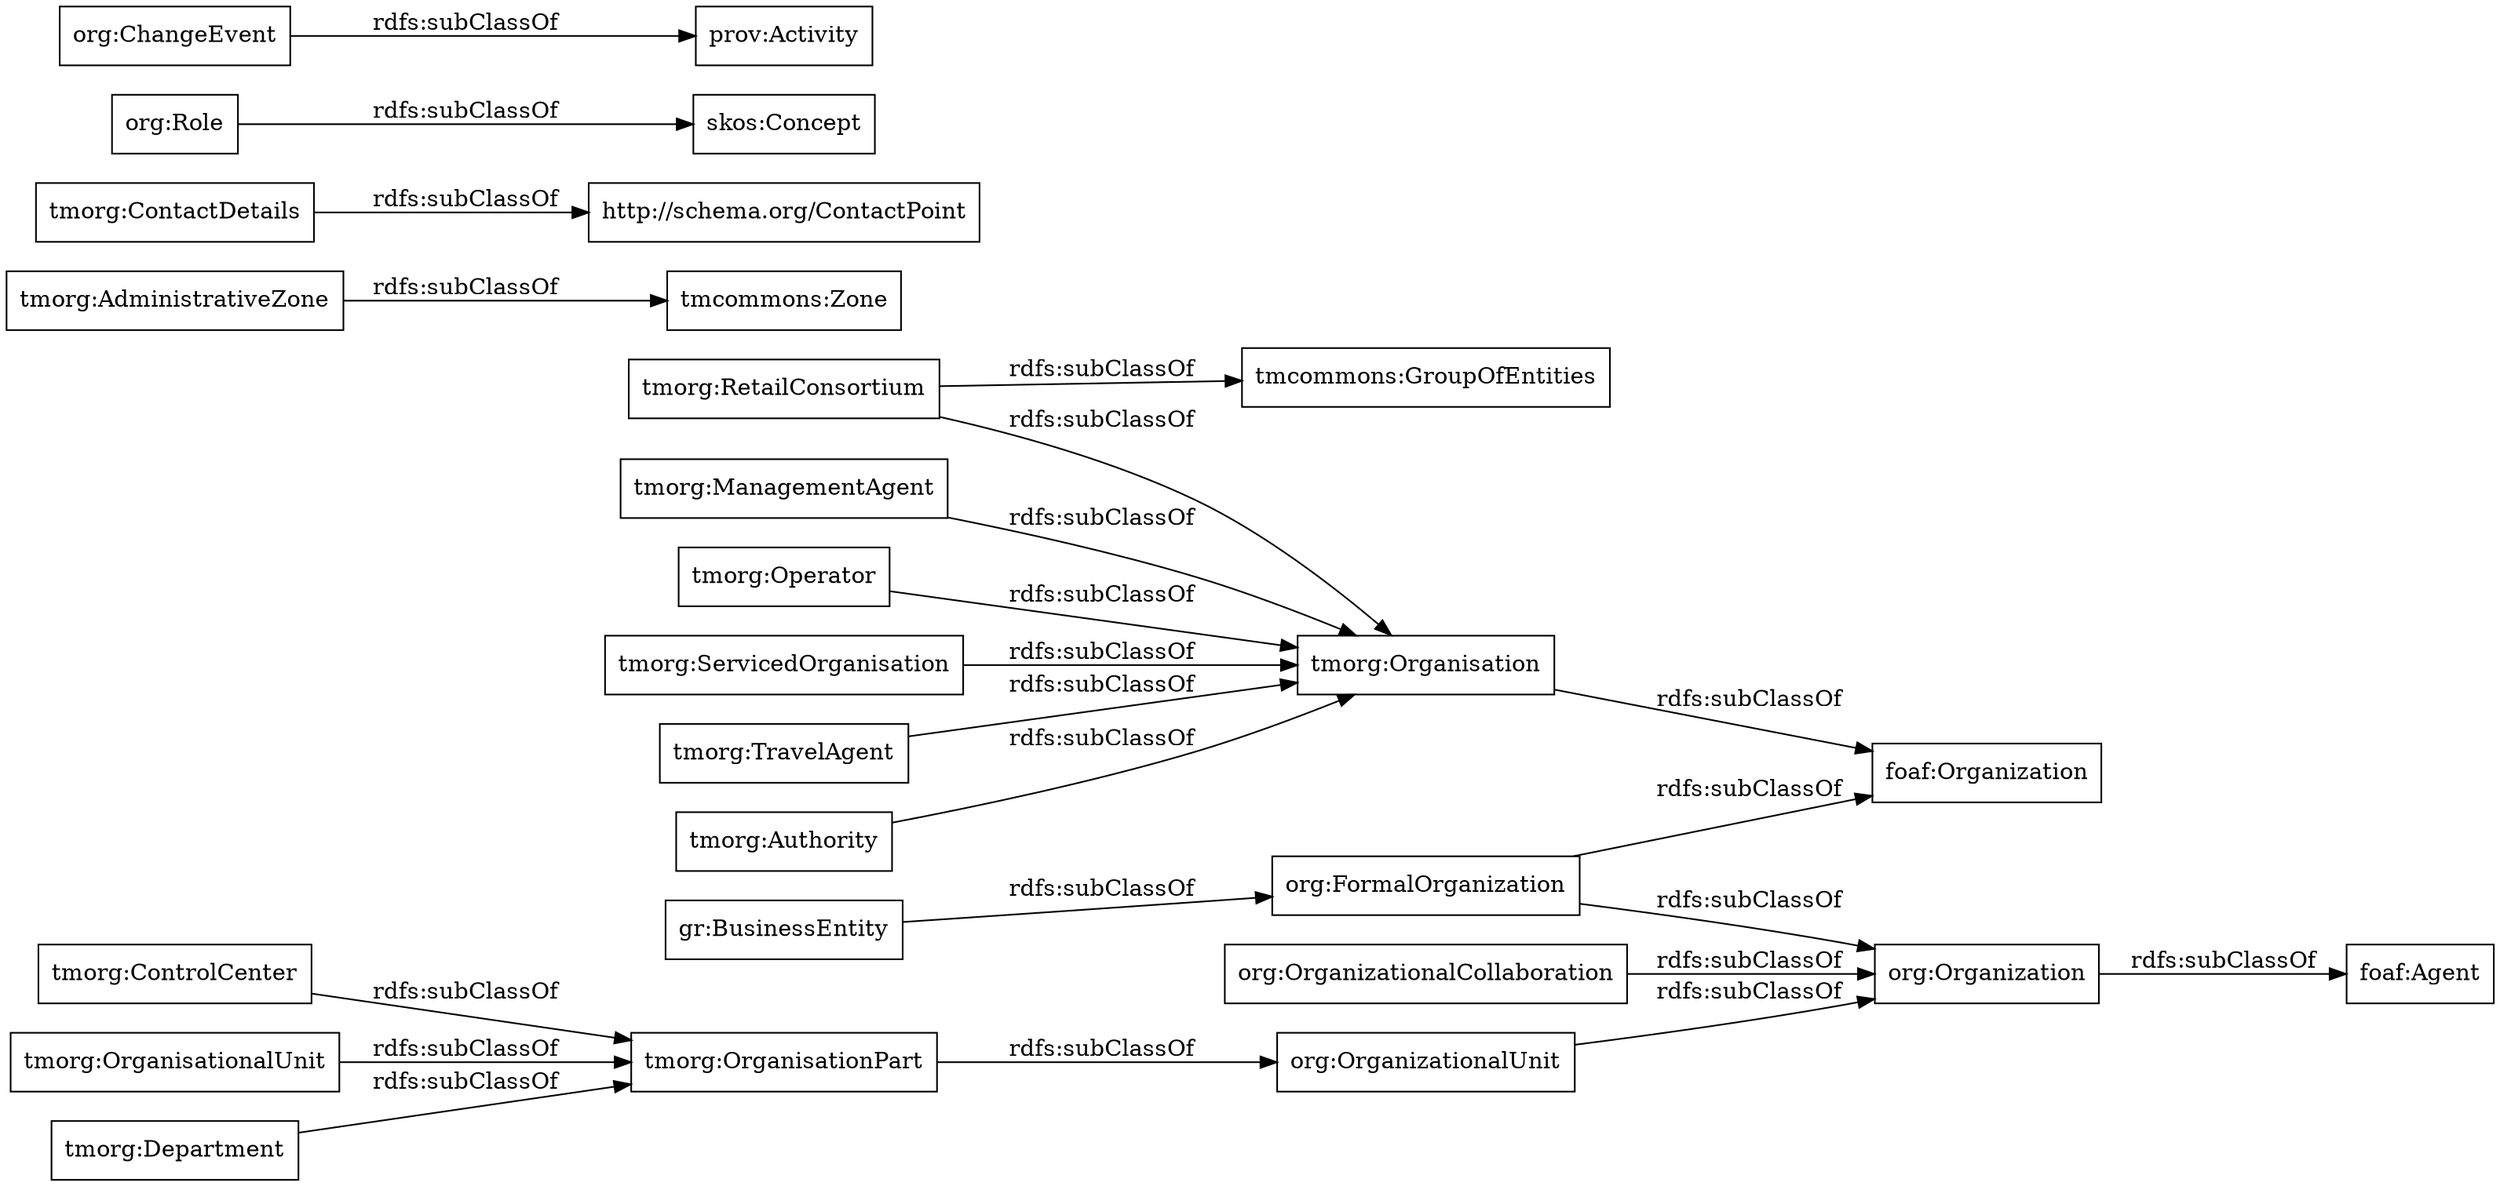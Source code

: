 digraph ar2dtool_diagram { 
rankdir=LR;
size="1000"
node [shape = rectangle, color="black"]; "tmorg:Operator" "tmorg:ServicedOrganisation" "tmorg:ControlCenter" "tmorg:AdministrativeZone" "http://schema.org/ContactPoint" "tmorg:Organisation" "tmorg:OrganisationPart" "tmorg:OrganisationalUnit" "tmorg:Department" "tmorg:TravelAgent" "tmorg:RetailConsortium" "tmorg:ManagementAgent" "tmorg:ContactDetails" "tmcommons:GroupOfEntities" "tmcommons:Zone" "foaf:Organization" "skos:Concept" "tmorg:Authority" "org:OrganizationalUnit" "org:FormalOrganization" "org:OrganizationalCollaboration" "org:Organization" "org:Role" "org:ChangeEvent" ; /*classes style*/
	"org:OrganizationalUnit" -> "org:Organization" [ label = "rdfs:subClassOf" ];
	"tmorg:AdministrativeZone" -> "tmcommons:Zone" [ label = "rdfs:subClassOf" ];
	"tmorg:Authority" -> "tmorg:Organisation" [ label = "rdfs:subClassOf" ];
	"org:Role" -> "skos:Concept" [ label = "rdfs:subClassOf" ];
	"tmorg:OrganisationPart" -> "org:OrganizationalUnit" [ label = "rdfs:subClassOf" ];
	"tmorg:ContactDetails" -> "http://schema.org/ContactPoint" [ label = "rdfs:subClassOf" ];
	"tmorg:ServicedOrganisation" -> "tmorg:Organisation" [ label = "rdfs:subClassOf" ];
	"tmorg:Department" -> "tmorg:OrganisationPart" [ label = "rdfs:subClassOf" ];
	"tmorg:TravelAgent" -> "tmorg:Organisation" [ label = "rdfs:subClassOf" ];
	"org:Organization" -> "foaf:Agent" [ label = "rdfs:subClassOf" ];
	"tmorg:ManagementAgent" -> "tmorg:Organisation" [ label = "rdfs:subClassOf" ];
	"tmorg:ControlCenter" -> "tmorg:OrganisationPart" [ label = "rdfs:subClassOf" ];
	"org:ChangeEvent" -> "prov:Activity" [ label = "rdfs:subClassOf" ];
	"tmorg:Operator" -> "tmorg:Organisation" [ label = "rdfs:subClassOf" ];
	"tmorg:RetailConsortium" -> "tmorg:Organisation" [ label = "rdfs:subClassOf" ];
	"tmorg:RetailConsortium" -> "tmcommons:GroupOfEntities" [ label = "rdfs:subClassOf" ];
	"org:FormalOrganization" -> "org:Organization" [ label = "rdfs:subClassOf" ];
	"org:FormalOrganization" -> "foaf:Organization" [ label = "rdfs:subClassOf" ];
	"gr:BusinessEntity" -> "org:FormalOrganization" [ label = "rdfs:subClassOf" ];
	"tmorg:Organisation" -> "foaf:Organization" [ label = "rdfs:subClassOf" ];
	"org:OrganizationalCollaboration" -> "org:Organization" [ label = "rdfs:subClassOf" ];
	"tmorg:OrganisationalUnit" -> "tmorg:OrganisationPart" [ label = "rdfs:subClassOf" ];

}
